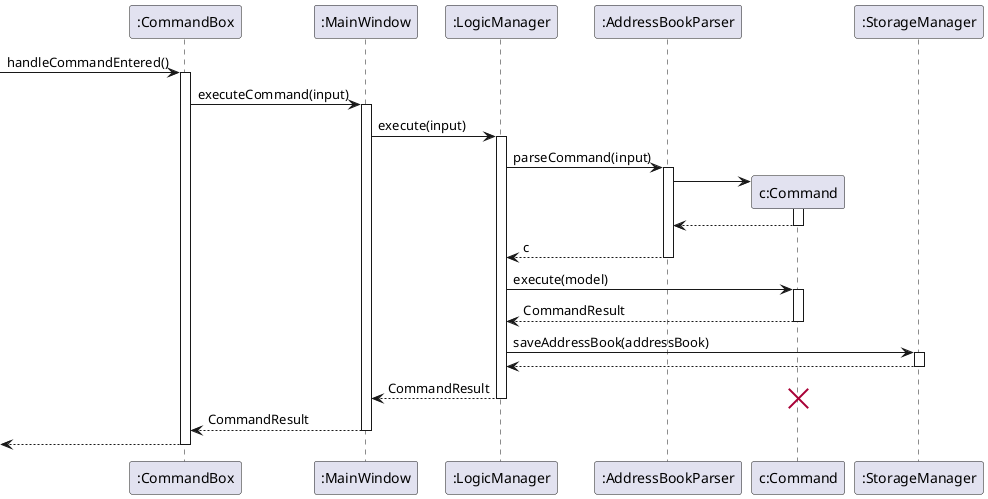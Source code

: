 @startuml
participant ":CommandBox" as CommandBox
participant ":MainWindow" as MainWindow
participant ":LogicManager" as LogicManager
participant ":AddressBookParser" as AddressBookParser
participant "c:Command" as Command
participant ":StorageManager" as StorageManager

[-> CommandBox : handleCommandEntered()
activate CommandBox

CommandBox -> MainWindow : executeCommand(input)
activate MainWindow

MainWindow -> LogicManager : execute(input)
activate LogicManager

LogicManager -> AddressBookParser : parseCommand(input)
activate AddressBookParser

create Command
AddressBookParser -> Command
activate Command

Command --> AddressBookParser
deactivate Command

AddressBookParser --> LogicManager : c
deactivate AddressBookParser

LogicManager -> Command : execute(model)
activate Command

Command --> LogicManager: CommandResult
deactivate Command

LogicManager -> StorageManager : saveAddressBook(addressBook)
activate StorageManager

StorageManager --> LogicManager
deactivate StorageManager

LogicManager --> MainWindow : CommandResult
deactivate LogicManager
destroy Command

MainWindow --> CommandBox : CommandResult
deactivate MainWindow

[<-- CommandBox
deactivate CommandBox
@enduml
